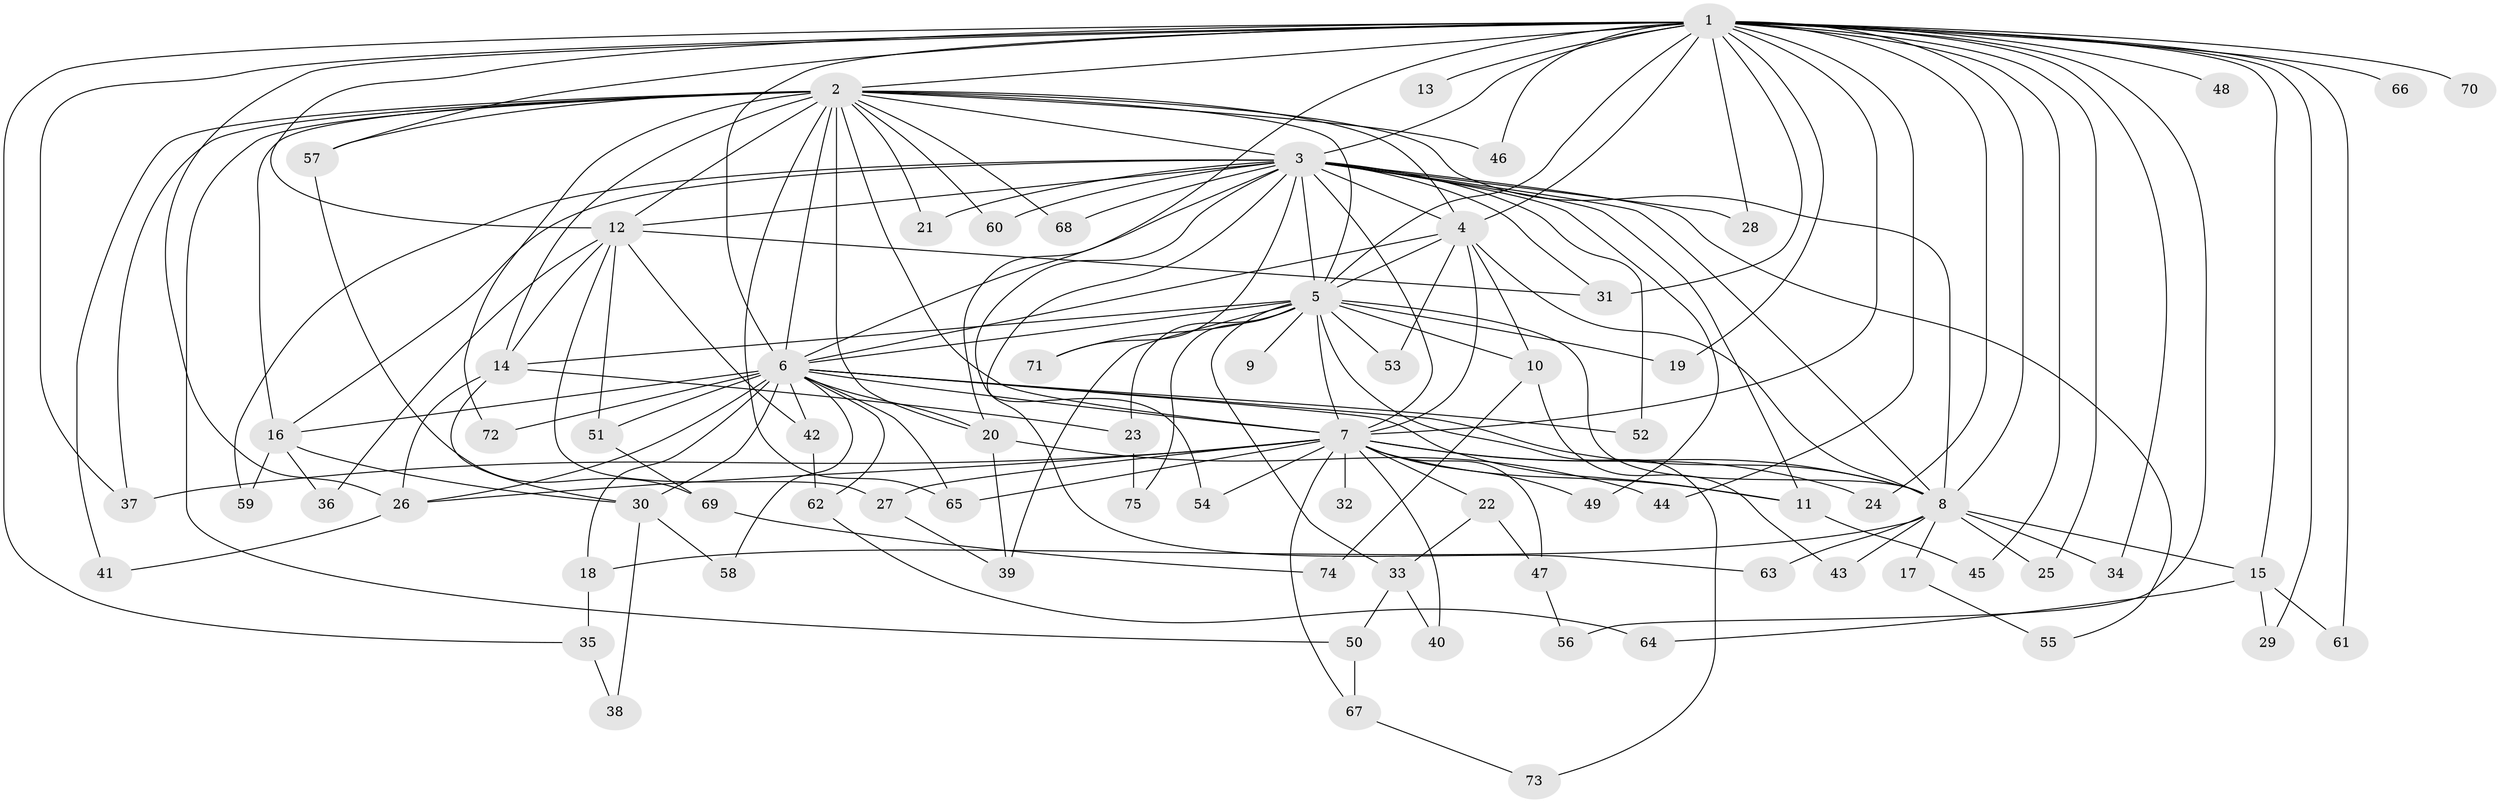 // original degree distribution, {21: 0.009523809523809525, 26: 0.009523809523809525, 25: 0.01904761904761905, 12: 0.009523809523809525, 22: 0.009523809523809525, 20: 0.01904761904761905, 29: 0.009523809523809525, 19: 0.009523809523809525, 2: 0.5238095238095238, 4: 0.05714285714285714, 3: 0.26666666666666666, 8: 0.009523809523809525, 5: 0.047619047619047616}
// Generated by graph-tools (version 1.1) at 2025/49/03/04/25 22:49:23]
// undirected, 75 vertices, 166 edges
graph export_dot {
  node [color=gray90,style=filled];
  1;
  2;
  3;
  4;
  5;
  6;
  7;
  8;
  9;
  10;
  11;
  12;
  13;
  14;
  15;
  16;
  17;
  18;
  19;
  20;
  21;
  22;
  23;
  24;
  25;
  26;
  27;
  28;
  29;
  30;
  31;
  32;
  33;
  34;
  35;
  36;
  37;
  38;
  39;
  40;
  41;
  42;
  43;
  44;
  45;
  46;
  47;
  48;
  49;
  50;
  51;
  52;
  53;
  54;
  55;
  56;
  57;
  58;
  59;
  60;
  61;
  62;
  63;
  64;
  65;
  66;
  67;
  68;
  69;
  70;
  71;
  72;
  73;
  74;
  75;
  1 -- 2 [weight=2.0];
  1 -- 3 [weight=2.0];
  1 -- 4 [weight=2.0];
  1 -- 5 [weight=3.0];
  1 -- 6 [weight=5.0];
  1 -- 7 [weight=3.0];
  1 -- 8 [weight=2.0];
  1 -- 12 [weight=1.0];
  1 -- 13 [weight=2.0];
  1 -- 15 [weight=1.0];
  1 -- 19 [weight=2.0];
  1 -- 20 [weight=1.0];
  1 -- 24 [weight=1.0];
  1 -- 25 [weight=1.0];
  1 -- 26 [weight=1.0];
  1 -- 28 [weight=1.0];
  1 -- 29 [weight=1.0];
  1 -- 31 [weight=1.0];
  1 -- 34 [weight=1.0];
  1 -- 35 [weight=1.0];
  1 -- 37 [weight=1.0];
  1 -- 44 [weight=1.0];
  1 -- 45 [weight=1.0];
  1 -- 46 [weight=1.0];
  1 -- 48 [weight=2.0];
  1 -- 56 [weight=1.0];
  1 -- 57 [weight=1.0];
  1 -- 61 [weight=1.0];
  1 -- 66 [weight=2.0];
  1 -- 70 [weight=1.0];
  2 -- 3 [weight=1.0];
  2 -- 4 [weight=1.0];
  2 -- 5 [weight=1.0];
  2 -- 6 [weight=3.0];
  2 -- 7 [weight=1.0];
  2 -- 8 [weight=2.0];
  2 -- 12 [weight=1.0];
  2 -- 14 [weight=1.0];
  2 -- 16 [weight=1.0];
  2 -- 20 [weight=2.0];
  2 -- 21 [weight=1.0];
  2 -- 37 [weight=1.0];
  2 -- 41 [weight=1.0];
  2 -- 46 [weight=1.0];
  2 -- 50 [weight=1.0];
  2 -- 57 [weight=1.0];
  2 -- 60 [weight=1.0];
  2 -- 65 [weight=1.0];
  2 -- 68 [weight=1.0];
  2 -- 72 [weight=1.0];
  3 -- 4 [weight=1.0];
  3 -- 5 [weight=1.0];
  3 -- 6 [weight=2.0];
  3 -- 7 [weight=1.0];
  3 -- 8 [weight=2.0];
  3 -- 11 [weight=1.0];
  3 -- 12 [weight=1.0];
  3 -- 16 [weight=1.0];
  3 -- 21 [weight=1.0];
  3 -- 28 [weight=1.0];
  3 -- 31 [weight=1.0];
  3 -- 49 [weight=1.0];
  3 -- 52 [weight=1.0];
  3 -- 54 [weight=1.0];
  3 -- 55 [weight=1.0];
  3 -- 59 [weight=1.0];
  3 -- 60 [weight=1.0];
  3 -- 63 [weight=1.0];
  3 -- 68 [weight=1.0];
  3 -- 71 [weight=1.0];
  4 -- 5 [weight=1.0];
  4 -- 6 [weight=3.0];
  4 -- 7 [weight=2.0];
  4 -- 8 [weight=1.0];
  4 -- 10 [weight=1.0];
  4 -- 53 [weight=1.0];
  5 -- 6 [weight=3.0];
  5 -- 7 [weight=1.0];
  5 -- 8 [weight=1.0];
  5 -- 9 [weight=1.0];
  5 -- 10 [weight=1.0];
  5 -- 14 [weight=1.0];
  5 -- 19 [weight=1.0];
  5 -- 23 [weight=1.0];
  5 -- 33 [weight=1.0];
  5 -- 39 [weight=1.0];
  5 -- 53 [weight=1.0];
  5 -- 71 [weight=1.0];
  5 -- 73 [weight=1.0];
  5 -- 75 [weight=1.0];
  6 -- 7 [weight=2.0];
  6 -- 8 [weight=3.0];
  6 -- 11 [weight=3.0];
  6 -- 16 [weight=1.0];
  6 -- 18 [weight=1.0];
  6 -- 20 [weight=1.0];
  6 -- 26 [weight=1.0];
  6 -- 30 [weight=1.0];
  6 -- 42 [weight=1.0];
  6 -- 51 [weight=1.0];
  6 -- 52 [weight=1.0];
  6 -- 58 [weight=1.0];
  6 -- 62 [weight=1.0];
  6 -- 65 [weight=1.0];
  6 -- 72 [weight=1.0];
  7 -- 8 [weight=1.0];
  7 -- 11 [weight=1.0];
  7 -- 22 [weight=1.0];
  7 -- 24 [weight=1.0];
  7 -- 26 [weight=1.0];
  7 -- 27 [weight=1.0];
  7 -- 32 [weight=1.0];
  7 -- 37 [weight=1.0];
  7 -- 40 [weight=1.0];
  7 -- 47 [weight=1.0];
  7 -- 49 [weight=1.0];
  7 -- 54 [weight=1.0];
  7 -- 65 [weight=1.0];
  7 -- 67 [weight=1.0];
  8 -- 15 [weight=1.0];
  8 -- 17 [weight=1.0];
  8 -- 18 [weight=1.0];
  8 -- 25 [weight=1.0];
  8 -- 34 [weight=1.0];
  8 -- 43 [weight=1.0];
  8 -- 63 [weight=1.0];
  10 -- 43 [weight=1.0];
  10 -- 74 [weight=1.0];
  11 -- 45 [weight=1.0];
  12 -- 14 [weight=1.0];
  12 -- 27 [weight=1.0];
  12 -- 31 [weight=1.0];
  12 -- 36 [weight=1.0];
  12 -- 42 [weight=1.0];
  12 -- 51 [weight=1.0];
  14 -- 23 [weight=1.0];
  14 -- 26 [weight=1.0];
  14 -- 30 [weight=1.0];
  15 -- 29 [weight=1.0];
  15 -- 61 [weight=1.0];
  15 -- 64 [weight=1.0];
  16 -- 30 [weight=1.0];
  16 -- 36 [weight=1.0];
  16 -- 59 [weight=1.0];
  17 -- 55 [weight=1.0];
  18 -- 35 [weight=1.0];
  20 -- 39 [weight=1.0];
  20 -- 44 [weight=1.0];
  22 -- 33 [weight=1.0];
  22 -- 47 [weight=1.0];
  23 -- 75 [weight=1.0];
  26 -- 41 [weight=1.0];
  27 -- 39 [weight=1.0];
  30 -- 38 [weight=1.0];
  30 -- 58 [weight=1.0];
  33 -- 40 [weight=1.0];
  33 -- 50 [weight=1.0];
  35 -- 38 [weight=1.0];
  42 -- 62 [weight=1.0];
  47 -- 56 [weight=1.0];
  50 -- 67 [weight=1.0];
  51 -- 69 [weight=1.0];
  57 -- 69 [weight=1.0];
  62 -- 64 [weight=1.0];
  67 -- 73 [weight=1.0];
  69 -- 74 [weight=1.0];
}
